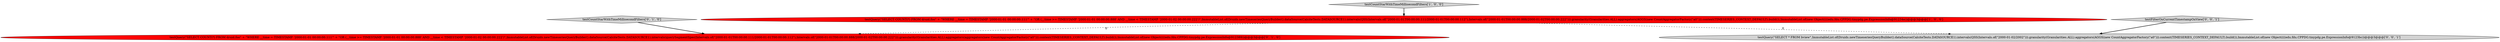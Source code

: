 digraph {
1 [style = filled, label = "testCountStarWithTimeMillisecondFilters['1', '0', '0']", fillcolor = lightgray, shape = diamond image = "AAA0AAABBB1BBB"];
2 [style = filled, label = "testQuery(\"SELECT COUNT(*) FROM druid.foo\" + \"WHERE __time = TIMESTAMP '2000-01-01 00:00:00.111'\" + \"OR (__time >= TIMESTAMP '2000-01-01 00:00:00.888' AND __time < TIMESTAMP '2000-01-02 00:00:00.222')\",ImmutableList.of(Druids.newTimeseriesQueryBuilder().dataSource(CalciteTests.DATASOURCE1).intervals(querySegmentSpec(Intervals.of(\"2000-01-01T00:00:00.111/2000-01-01T00:00:00.112\"),Intervals.of(\"2000-01-01T00:00:00.888/2000-01-02T00:00:00.222\"))).granularity(Granularities.ALL).aggregators(aggregators(new CountAggregatorFactory(\"a0\"))).context(TIMESERIES_CONTEXT_DEFAULT).build()),ImmutableList.of(new Object((((edu.fdu.CPPDG.tinypdg.pe.ExpressionInfo@912389))@@@3@@@['0', '1', '0']", fillcolor = red, shape = ellipse image = "AAA1AAABBB2BBB"];
3 [style = filled, label = "testCountStarWithTimeMillisecondFilters['0', '1', '0']", fillcolor = lightgray, shape = diamond image = "AAA0AAABBB2BBB"];
5 [style = filled, label = "testFilterOnCurrentTimestampOnView['0', '0', '1']", fillcolor = lightgray, shape = diamond image = "AAA0AAABBB3BBB"];
0 [style = filled, label = "testQuery(\"SELECT COUNT(*) FROM druid.foo\" + \"WHERE __time = TIMESTAMP '2000-01-01 00:00:00.111'\" + \"OR (__time >= TIMESTAMP '2000-01-01 00:00:00.888' AND __time < TIMESTAMP '2000-01-02 00:00:00.222')\",ImmutableList.of(Druids.newTimeseriesQueryBuilder().dataSource(CalciteTests.DATASOURCE1).intervals(QSS(Intervals.of(\"2000-01-01T00:00:00.111/2000-01-01T00:00:00.112\"),Intervals.of(\"2000-01-01T00:00:00.888/2000-01-02T00:00:00.222\"))).granularity(Granularities.ALL).aggregators(AGGS(new CountAggregatorFactory(\"a0\"))).context(TIMESERIES_CONTEXT_DEFAULT).build()),ImmutableList.of(new Object((((edu.fdu.CPPDG.tinypdg.pe.ExpressionInfo@91234e))@@@3@@@['1', '0', '0']", fillcolor = red, shape = ellipse image = "AAA1AAABBB1BBB"];
4 [style = filled, label = "testQuery(\"SELECT * FROM bview\",ImmutableList.of(Druids.newTimeseriesQueryBuilder().dataSource(CalciteTests.DATASOURCE1).intervals(QSS(Intervals.of(\"2000-01-02/2002\"))).granularity(Granularities.ALL).aggregators(AGGS(new CountAggregatorFactory(\"a0\"))).context(TIMESERIES_CONTEXT_DEFAULT).build()),ImmutableList.of(new Object((((edu.fdu.CPPDG.tinypdg.pe.ExpressionInfo@9123bc))@@@3@@@['0', '0', '1']", fillcolor = lightgray, shape = ellipse image = "AAA0AAABBB3BBB"];
0->2 [style = dashed, label="0"];
0->4 [style = dashed, label="0"];
1->0 [style = bold, label=""];
3->2 [style = bold, label=""];
5->4 [style = bold, label=""];
}
